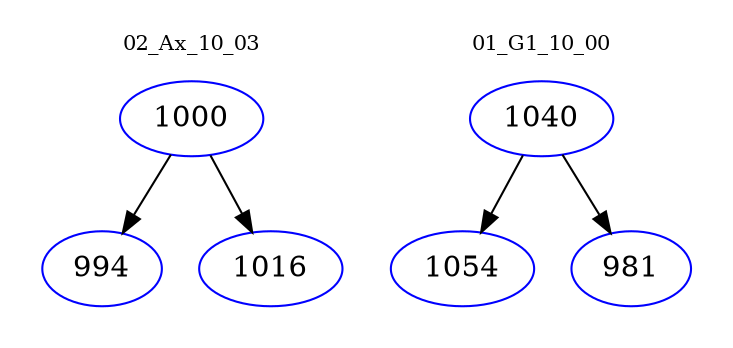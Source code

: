 digraph{
subgraph cluster_0 {
color = white
label = "02_Ax_10_03";
fontsize=10;
T0_1000 [label="1000", color="blue"]
T0_1000 -> T0_994 [color="black"]
T0_994 [label="994", color="blue"]
T0_1000 -> T0_1016 [color="black"]
T0_1016 [label="1016", color="blue"]
}
subgraph cluster_1 {
color = white
label = "01_G1_10_00";
fontsize=10;
T1_1040 [label="1040", color="blue"]
T1_1040 -> T1_1054 [color="black"]
T1_1054 [label="1054", color="blue"]
T1_1040 -> T1_981 [color="black"]
T1_981 [label="981", color="blue"]
}
}
